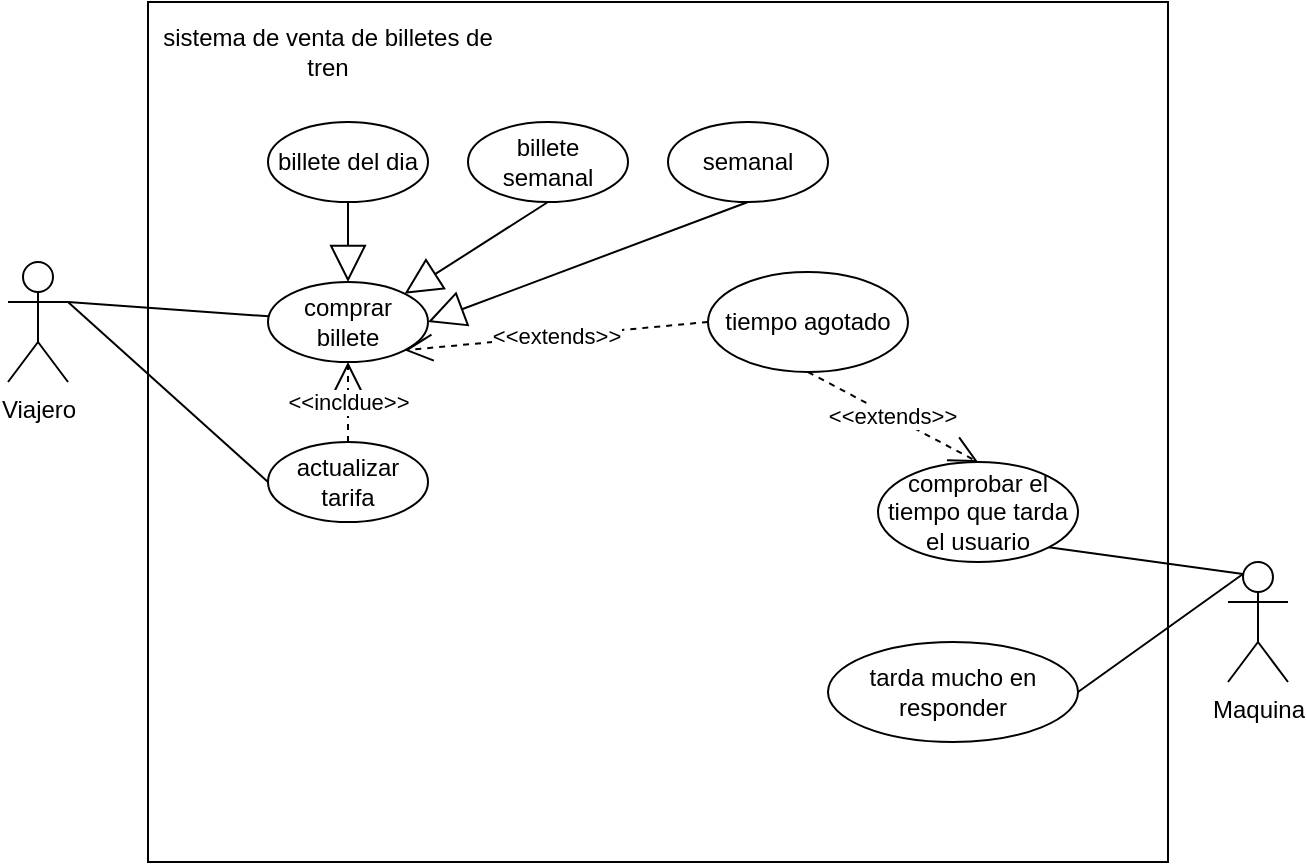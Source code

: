 <mxfile version="21.7.5" type="device">
  <diagram name="Página-1" id="da2eaB085cDSm5otsonO">
    <mxGraphModel dx="922" dy="827" grid="1" gridSize="10" guides="1" tooltips="1" connect="1" arrows="1" fold="1" page="1" pageScale="1" pageWidth="1169" pageHeight="827" math="0" shadow="0">
      <root>
        <mxCell id="0" />
        <mxCell id="1" parent="0" />
        <mxCell id="sFCbS_ksO6BJOaW6iAsT-1" value="" style="rounded=0;whiteSpace=wrap;html=1;" parent="1" vertex="1">
          <mxGeometry x="120" y="80" width="510" height="430" as="geometry" />
        </mxCell>
        <mxCell id="sFCbS_ksO6BJOaW6iAsT-2" value="sistema de venta de billetes de tren" style="text;html=1;strokeColor=none;fillColor=none;align=center;verticalAlign=middle;whiteSpace=wrap;rounded=0;" parent="1" vertex="1">
          <mxGeometry x="120" y="90" width="180" height="30" as="geometry" />
        </mxCell>
        <mxCell id="sFCbS_ksO6BJOaW6iAsT-3" value="Viajero" style="shape=umlActor;verticalLabelPosition=bottom;verticalAlign=top;html=1;outlineConnect=0;" parent="1" vertex="1">
          <mxGeometry x="50" y="210" width="30" height="60" as="geometry" />
        </mxCell>
        <mxCell id="sFCbS_ksO6BJOaW6iAsT-4" value="comprar billete" style="ellipse;whiteSpace=wrap;html=1;" parent="1" vertex="1">
          <mxGeometry x="180" y="220" width="80" height="40" as="geometry" />
        </mxCell>
        <mxCell id="sFCbS_ksO6BJOaW6iAsT-5" value="billete del dia" style="ellipse;whiteSpace=wrap;html=1;" parent="1" vertex="1">
          <mxGeometry x="180" y="140" width="80" height="40" as="geometry" />
        </mxCell>
        <mxCell id="sFCbS_ksO6BJOaW6iAsT-6" value="billete semanal" style="ellipse;whiteSpace=wrap;html=1;" parent="1" vertex="1">
          <mxGeometry x="280" y="140" width="80" height="40" as="geometry" />
        </mxCell>
        <mxCell id="sFCbS_ksO6BJOaW6iAsT-7" value="semanal" style="ellipse;whiteSpace=wrap;html=1;" parent="1" vertex="1">
          <mxGeometry x="380" y="140" width="80" height="40" as="geometry" />
        </mxCell>
        <mxCell id="sFCbS_ksO6BJOaW6iAsT-8" value="actualizar tarifa" style="ellipse;whiteSpace=wrap;html=1;" parent="1" vertex="1">
          <mxGeometry x="180" y="300" width="80" height="40" as="geometry" />
        </mxCell>
        <mxCell id="sFCbS_ksO6BJOaW6iAsT-9" value="" style="endArrow=none;html=1;rounded=0;exitX=1;exitY=0.333;exitDx=0;exitDy=0;exitPerimeter=0;entryX=0;entryY=0.5;entryDx=0;entryDy=0;" parent="1" source="sFCbS_ksO6BJOaW6iAsT-3" target="sFCbS_ksO6BJOaW6iAsT-8" edge="1">
          <mxGeometry width="50" height="50" relative="1" as="geometry">
            <mxPoint x="350" y="450" as="sourcePoint" />
            <mxPoint x="400" y="400" as="targetPoint" />
          </mxGeometry>
        </mxCell>
        <mxCell id="sFCbS_ksO6BJOaW6iAsT-10" value="" style="endArrow=none;html=1;rounded=0;" parent="1" target="sFCbS_ksO6BJOaW6iAsT-4" edge="1">
          <mxGeometry width="50" height="50" relative="1" as="geometry">
            <mxPoint x="80" y="230" as="sourcePoint" />
            <mxPoint x="190" y="330" as="targetPoint" />
          </mxGeometry>
        </mxCell>
        <mxCell id="CFYJrxoeSWMeS5hbIsR6-1" value="&amp;lt;&amp;lt;incldue&amp;gt;&amp;gt;" style="endArrow=open;endSize=12;dashed=1;html=1;rounded=0;entryX=0.5;entryY=1;entryDx=0;entryDy=0;" edge="1" parent="1" source="sFCbS_ksO6BJOaW6iAsT-8" target="sFCbS_ksO6BJOaW6iAsT-4">
          <mxGeometry width="160" relative="1" as="geometry">
            <mxPoint x="420" y="430" as="sourcePoint" />
            <mxPoint x="580" y="430" as="targetPoint" />
          </mxGeometry>
        </mxCell>
        <mxCell id="CFYJrxoeSWMeS5hbIsR6-2" value="" style="endArrow=block;endSize=16;endFill=0;html=1;rounded=0;entryX=0.5;entryY=0;entryDx=0;entryDy=0;exitX=0.5;exitY=1;exitDx=0;exitDy=0;" edge="1" parent="1" source="sFCbS_ksO6BJOaW6iAsT-5" target="sFCbS_ksO6BJOaW6iAsT-4">
          <mxGeometry width="160" relative="1" as="geometry">
            <mxPoint x="420" y="430" as="sourcePoint" />
            <mxPoint x="580" y="430" as="targetPoint" />
          </mxGeometry>
        </mxCell>
        <mxCell id="CFYJrxoeSWMeS5hbIsR6-3" value="" style="endArrow=block;endSize=16;endFill=0;html=1;rounded=0;entryX=1;entryY=0;entryDx=0;entryDy=0;exitX=0.5;exitY=1;exitDx=0;exitDy=0;" edge="1" parent="1" source="sFCbS_ksO6BJOaW6iAsT-6" target="sFCbS_ksO6BJOaW6iAsT-4">
          <mxGeometry width="160" relative="1" as="geometry">
            <mxPoint x="230" y="190" as="sourcePoint" />
            <mxPoint x="230" y="230" as="targetPoint" />
          </mxGeometry>
        </mxCell>
        <mxCell id="CFYJrxoeSWMeS5hbIsR6-4" value="" style="endArrow=block;endSize=16;endFill=0;html=1;rounded=0;entryX=1;entryY=0.5;entryDx=0;entryDy=0;exitX=0.5;exitY=1;exitDx=0;exitDy=0;" edge="1" parent="1" source="sFCbS_ksO6BJOaW6iAsT-7" target="sFCbS_ksO6BJOaW6iAsT-4">
          <mxGeometry width="160" relative="1" as="geometry">
            <mxPoint x="240" y="200" as="sourcePoint" />
            <mxPoint x="240" y="240" as="targetPoint" />
          </mxGeometry>
        </mxCell>
        <mxCell id="CFYJrxoeSWMeS5hbIsR6-7" value="Maquina" style="shape=umlActor;verticalLabelPosition=bottom;verticalAlign=top;html=1;outlineConnect=0;" vertex="1" parent="1">
          <mxGeometry x="660" y="360" width="30" height="60" as="geometry" />
        </mxCell>
        <mxCell id="CFYJrxoeSWMeS5hbIsR6-9" value="comprobar el tiempo que tarda&lt;br&gt;el usuario" style="ellipse;whiteSpace=wrap;html=1;" vertex="1" parent="1">
          <mxGeometry x="485" y="310" width="100" height="50" as="geometry" />
        </mxCell>
        <mxCell id="CFYJrxoeSWMeS5hbIsR6-10" value="tiempo agotado" style="ellipse;whiteSpace=wrap;html=1;" vertex="1" parent="1">
          <mxGeometry x="400" y="215" width="100" height="50" as="geometry" />
        </mxCell>
        <mxCell id="CFYJrxoeSWMeS5hbIsR6-11" value="&amp;lt;&amp;lt;extends&amp;gt;&amp;gt;" style="endArrow=open;endSize=12;dashed=1;html=1;rounded=0;entryX=1;entryY=1;entryDx=0;entryDy=0;exitX=0;exitY=0.5;exitDx=0;exitDy=0;" edge="1" parent="1" source="CFYJrxoeSWMeS5hbIsR6-10" target="sFCbS_ksO6BJOaW6iAsT-4">
          <mxGeometry x="-0.003" width="160" relative="1" as="geometry">
            <mxPoint x="230" y="310" as="sourcePoint" />
            <mxPoint x="230" y="270" as="targetPoint" />
            <mxPoint as="offset" />
          </mxGeometry>
        </mxCell>
        <mxCell id="CFYJrxoeSWMeS5hbIsR6-13" value="&amp;lt;&amp;lt;extends&amp;gt;&amp;gt;" style="endArrow=open;endSize=12;dashed=1;html=1;rounded=0;entryX=0.5;entryY=0;entryDx=0;entryDy=0;exitX=0.5;exitY=1;exitDx=0;exitDy=0;" edge="1" parent="1" source="CFYJrxoeSWMeS5hbIsR6-10" target="CFYJrxoeSWMeS5hbIsR6-9">
          <mxGeometry width="160" relative="1" as="geometry">
            <mxPoint x="258" y="264" as="sourcePoint" />
            <mxPoint x="410" y="250" as="targetPoint" />
          </mxGeometry>
        </mxCell>
        <mxCell id="CFYJrxoeSWMeS5hbIsR6-14" value="tarda mucho en responder" style="ellipse;whiteSpace=wrap;html=1;" vertex="1" parent="1">
          <mxGeometry x="460" y="400" width="125" height="50" as="geometry" />
        </mxCell>
        <mxCell id="CFYJrxoeSWMeS5hbIsR6-16" value="" style="endArrow=none;html=1;rounded=0;entryX=1;entryY=1;entryDx=0;entryDy=0;exitX=0.25;exitY=0.1;exitDx=0;exitDy=0;exitPerimeter=0;" edge="1" parent="1" source="CFYJrxoeSWMeS5hbIsR6-7" target="CFYJrxoeSWMeS5hbIsR6-9">
          <mxGeometry width="50" height="50" relative="1" as="geometry">
            <mxPoint x="480" y="450" as="sourcePoint" />
            <mxPoint x="530" y="400" as="targetPoint" />
          </mxGeometry>
        </mxCell>
        <mxCell id="CFYJrxoeSWMeS5hbIsR6-17" value="" style="endArrow=none;html=1;rounded=0;entryX=1;entryY=0.5;entryDx=0;entryDy=0;exitX=0.25;exitY=0.1;exitDx=0;exitDy=0;exitPerimeter=0;" edge="1" parent="1" source="CFYJrxoeSWMeS5hbIsR6-7" target="CFYJrxoeSWMeS5hbIsR6-14">
          <mxGeometry width="50" height="50" relative="1" as="geometry">
            <mxPoint x="678" y="376" as="sourcePoint" />
            <mxPoint x="580" y="363" as="targetPoint" />
          </mxGeometry>
        </mxCell>
      </root>
    </mxGraphModel>
  </diagram>
</mxfile>
